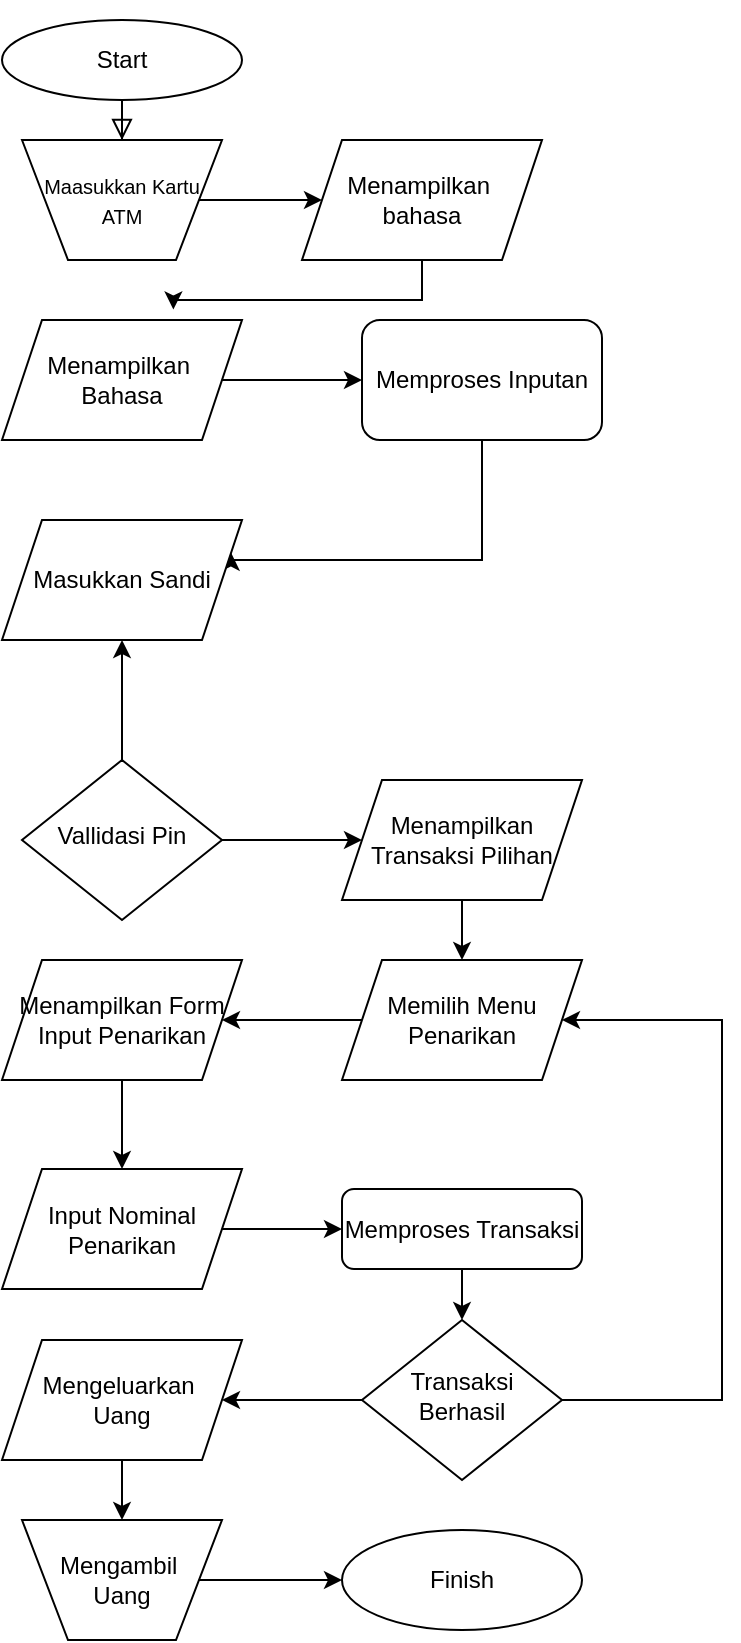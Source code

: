 <mxfile version="24.8.9">
  <diagram id="C5RBs43oDa-KdzZeNtuy" name="Page-1">
    <mxGraphModel dx="1909" dy="1013" grid="1" gridSize="10" guides="1" tooltips="1" connect="1" arrows="1" fold="1" page="1" pageScale="1" pageWidth="827" pageHeight="1169" math="0" shadow="0">
      <root>
        <mxCell id="WIyWlLk6GJQsqaUBKTNV-0" />
        <mxCell id="WIyWlLk6GJQsqaUBKTNV-1" parent="WIyWlLk6GJQsqaUBKTNV-0" />
        <mxCell id="-tpDOvceoSfhXDmf4ji8-16" value="" style="edgeStyle=orthogonalEdgeStyle;rounded=0;orthogonalLoop=1;jettySize=auto;html=1;" edge="1" parent="WIyWlLk6GJQsqaUBKTNV-1" source="WIyWlLk6GJQsqaUBKTNV-6" target="-tpDOvceoSfhXDmf4ji8-12">
          <mxGeometry relative="1" as="geometry" />
        </mxCell>
        <mxCell id="-tpDOvceoSfhXDmf4ji8-18" value="" style="edgeStyle=orthogonalEdgeStyle;rounded=0;orthogonalLoop=1;jettySize=auto;html=1;" edge="1" parent="WIyWlLk6GJQsqaUBKTNV-1" source="WIyWlLk6GJQsqaUBKTNV-6" target="-tpDOvceoSfhXDmf4ji8-17">
          <mxGeometry relative="1" as="geometry" />
        </mxCell>
        <mxCell id="WIyWlLk6GJQsqaUBKTNV-6" value="Vallidasi Pin" style="rhombus;whiteSpace=wrap;html=1;shadow=0;fontFamily=Helvetica;fontSize=12;align=center;strokeWidth=1;spacing=6;spacingTop=-4;" parent="WIyWlLk6GJQsqaUBKTNV-1" vertex="1">
          <mxGeometry x="170" y="380" width="100" height="80" as="geometry" />
        </mxCell>
        <mxCell id="-tpDOvceoSfhXDmf4ji8-27" value="" style="edgeStyle=orthogonalEdgeStyle;rounded=0;orthogonalLoop=1;jettySize=auto;html=1;" edge="1" parent="WIyWlLk6GJQsqaUBKTNV-1" source="WIyWlLk6GJQsqaUBKTNV-10" target="-tpDOvceoSfhXDmf4ji8-19">
          <mxGeometry relative="1" as="geometry">
            <mxPoint x="460" y="510" as="targetPoint" />
            <Array as="points">
              <mxPoint x="520" y="700" />
              <mxPoint x="520" y="510" />
            </Array>
          </mxGeometry>
        </mxCell>
        <mxCell id="-tpDOvceoSfhXDmf4ji8-30" value="" style="edgeStyle=orthogonalEdgeStyle;rounded=0;orthogonalLoop=1;jettySize=auto;html=1;" edge="1" parent="WIyWlLk6GJQsqaUBKTNV-1" source="WIyWlLk6GJQsqaUBKTNV-10" target="-tpDOvceoSfhXDmf4ji8-29">
          <mxGeometry relative="1" as="geometry" />
        </mxCell>
        <mxCell id="WIyWlLk6GJQsqaUBKTNV-10" value="Transaksi Berhasil" style="rhombus;whiteSpace=wrap;html=1;shadow=0;fontFamily=Helvetica;fontSize=12;align=center;strokeWidth=1;spacing=6;spacingTop=-4;" parent="WIyWlLk6GJQsqaUBKTNV-1" vertex="1">
          <mxGeometry x="340" y="660" width="100" height="80" as="geometry" />
        </mxCell>
        <mxCell id="-tpDOvceoSfhXDmf4ji8-28" value="" style="edgeStyle=orthogonalEdgeStyle;rounded=0;orthogonalLoop=1;jettySize=auto;html=1;" edge="1" parent="WIyWlLk6GJQsqaUBKTNV-1" source="WIyWlLk6GJQsqaUBKTNV-12" target="WIyWlLk6GJQsqaUBKTNV-10">
          <mxGeometry relative="1" as="geometry" />
        </mxCell>
        <mxCell id="WIyWlLk6GJQsqaUBKTNV-12" value="Memproses Transaksi" style="rounded=1;whiteSpace=wrap;html=1;fontSize=12;glass=0;strokeWidth=1;shadow=0;" parent="WIyWlLk6GJQsqaUBKTNV-1" vertex="1">
          <mxGeometry x="330" y="594.5" width="120" height="40" as="geometry" />
        </mxCell>
        <mxCell id="-tpDOvceoSfhXDmf4ji8-2" value="" style="rounded=0;html=1;jettySize=auto;orthogonalLoop=1;fontSize=11;endArrow=block;endFill=0;endSize=8;strokeWidth=1;shadow=0;labelBackgroundColor=none;edgeStyle=orthogonalEdgeStyle;" edge="1" parent="WIyWlLk6GJQsqaUBKTNV-1" source="-tpDOvceoSfhXDmf4ji8-35" target="-tpDOvceoSfhXDmf4ji8-1">
          <mxGeometry relative="1" as="geometry">
            <mxPoint x="220" y="40" as="sourcePoint" />
            <mxPoint x="220" y="170" as="targetPoint" />
          </mxGeometry>
        </mxCell>
        <mxCell id="-tpDOvceoSfhXDmf4ji8-4" value="" style="edgeStyle=orthogonalEdgeStyle;rounded=0;orthogonalLoop=1;jettySize=auto;html=1;" edge="1" parent="WIyWlLk6GJQsqaUBKTNV-1" source="-tpDOvceoSfhXDmf4ji8-1" target="-tpDOvceoSfhXDmf4ji8-3">
          <mxGeometry relative="1" as="geometry" />
        </mxCell>
        <mxCell id="-tpDOvceoSfhXDmf4ji8-1" value="&lt;font style=&quot;font-size: 10px;&quot;&gt;Maasukkan Kartu ATM&lt;/font&gt;" style="verticalLabelPosition=middle;verticalAlign=middle;html=1;shape=trapezoid;perimeter=trapezoidPerimeter;whiteSpace=wrap;size=0.23;arcSize=10;flipV=1;labelPosition=center;align=center;" vertex="1" parent="WIyWlLk6GJQsqaUBKTNV-1">
          <mxGeometry x="170" y="70" width="100" height="60" as="geometry" />
        </mxCell>
        <mxCell id="-tpDOvceoSfhXDmf4ji8-11" value="" style="edgeStyle=orthogonalEdgeStyle;rounded=0;orthogonalLoop=1;jettySize=auto;html=1;entryX=0.714;entryY=-0.088;entryDx=0;entryDy=0;entryPerimeter=0;" edge="1" parent="WIyWlLk6GJQsqaUBKTNV-1" source="-tpDOvceoSfhXDmf4ji8-3" target="-tpDOvceoSfhXDmf4ji8-7">
          <mxGeometry relative="1" as="geometry">
            <Array as="points">
              <mxPoint x="370" y="150" />
              <mxPoint x="246" y="150" />
            </Array>
          </mxGeometry>
        </mxCell>
        <mxCell id="-tpDOvceoSfhXDmf4ji8-3" value="Menampilkan&amp;nbsp;&lt;div&gt;bahasa&lt;/div&gt;" style="shape=parallelogram;perimeter=parallelogramPerimeter;whiteSpace=wrap;html=1;fixedSize=1;" vertex="1" parent="WIyWlLk6GJQsqaUBKTNV-1">
          <mxGeometry x="310" y="70" width="120" height="60" as="geometry" />
        </mxCell>
        <mxCell id="-tpDOvceoSfhXDmf4ji8-10" value="" style="edgeStyle=orthogonalEdgeStyle;rounded=0;orthogonalLoop=1;jettySize=auto;html=1;" edge="1" parent="WIyWlLk6GJQsqaUBKTNV-1" source="-tpDOvceoSfhXDmf4ji8-7" target="-tpDOvceoSfhXDmf4ji8-9">
          <mxGeometry relative="1" as="geometry" />
        </mxCell>
        <mxCell id="-tpDOvceoSfhXDmf4ji8-7" value="Menampilkan&amp;nbsp;&lt;div&gt;Bahasa&lt;/div&gt;" style="shape=parallelogram;perimeter=parallelogramPerimeter;whiteSpace=wrap;html=1;fixedSize=1;" vertex="1" parent="WIyWlLk6GJQsqaUBKTNV-1">
          <mxGeometry x="160" y="160" width="120" height="60" as="geometry" />
        </mxCell>
        <mxCell id="-tpDOvceoSfhXDmf4ji8-15" value="" style="edgeStyle=orthogonalEdgeStyle;rounded=0;orthogonalLoop=1;jettySize=auto;html=1;entryX=1;entryY=0.25;entryDx=0;entryDy=0;" edge="1" parent="WIyWlLk6GJQsqaUBKTNV-1" source="-tpDOvceoSfhXDmf4ji8-9" target="-tpDOvceoSfhXDmf4ji8-12">
          <mxGeometry relative="1" as="geometry">
            <Array as="points">
              <mxPoint x="400" y="280" />
              <mxPoint x="275" y="280" />
            </Array>
          </mxGeometry>
        </mxCell>
        <mxCell id="-tpDOvceoSfhXDmf4ji8-9" value="Memproses Inputan" style="rounded=1;whiteSpace=wrap;html=1;" vertex="1" parent="WIyWlLk6GJQsqaUBKTNV-1">
          <mxGeometry x="340" y="160" width="120" height="60" as="geometry" />
        </mxCell>
        <mxCell id="-tpDOvceoSfhXDmf4ji8-12" value="Masukkan Sandi" style="shape=parallelogram;perimeter=parallelogramPerimeter;whiteSpace=wrap;html=1;fixedSize=1;" vertex="1" parent="WIyWlLk6GJQsqaUBKTNV-1">
          <mxGeometry x="160" y="260" width="120" height="60" as="geometry" />
        </mxCell>
        <mxCell id="-tpDOvceoSfhXDmf4ji8-20" value="" style="edgeStyle=orthogonalEdgeStyle;rounded=0;orthogonalLoop=1;jettySize=auto;html=1;" edge="1" parent="WIyWlLk6GJQsqaUBKTNV-1" source="-tpDOvceoSfhXDmf4ji8-17" target="-tpDOvceoSfhXDmf4ji8-19">
          <mxGeometry relative="1" as="geometry" />
        </mxCell>
        <mxCell id="-tpDOvceoSfhXDmf4ji8-17" value="Menampilkan Transaksi Pilihan" style="shape=parallelogram;perimeter=parallelogramPerimeter;whiteSpace=wrap;html=1;fixedSize=1;" vertex="1" parent="WIyWlLk6GJQsqaUBKTNV-1">
          <mxGeometry x="330" y="390" width="120" height="60" as="geometry" />
        </mxCell>
        <mxCell id="-tpDOvceoSfhXDmf4ji8-22" value="" style="edgeStyle=orthogonalEdgeStyle;rounded=0;orthogonalLoop=1;jettySize=auto;html=1;" edge="1" parent="WIyWlLk6GJQsqaUBKTNV-1" source="-tpDOvceoSfhXDmf4ji8-19" target="-tpDOvceoSfhXDmf4ji8-21">
          <mxGeometry relative="1" as="geometry" />
        </mxCell>
        <mxCell id="-tpDOvceoSfhXDmf4ji8-19" value="Memilih Menu Penarikan" style="shape=parallelogram;perimeter=parallelogramPerimeter;whiteSpace=wrap;html=1;fixedSize=1;" vertex="1" parent="WIyWlLk6GJQsqaUBKTNV-1">
          <mxGeometry x="330" y="480" width="120" height="60" as="geometry" />
        </mxCell>
        <mxCell id="-tpDOvceoSfhXDmf4ji8-24" value="" style="edgeStyle=orthogonalEdgeStyle;rounded=0;orthogonalLoop=1;jettySize=auto;html=1;" edge="1" parent="WIyWlLk6GJQsqaUBKTNV-1" source="-tpDOvceoSfhXDmf4ji8-21" target="-tpDOvceoSfhXDmf4ji8-23">
          <mxGeometry relative="1" as="geometry" />
        </mxCell>
        <mxCell id="-tpDOvceoSfhXDmf4ji8-21" value="Menampilkan Form Input Penarikan" style="shape=parallelogram;perimeter=parallelogramPerimeter;whiteSpace=wrap;html=1;fixedSize=1;" vertex="1" parent="WIyWlLk6GJQsqaUBKTNV-1">
          <mxGeometry x="160" y="480" width="120" height="60" as="geometry" />
        </mxCell>
        <mxCell id="-tpDOvceoSfhXDmf4ji8-25" value="" style="edgeStyle=orthogonalEdgeStyle;rounded=0;orthogonalLoop=1;jettySize=auto;html=1;" edge="1" parent="WIyWlLk6GJQsqaUBKTNV-1" source="-tpDOvceoSfhXDmf4ji8-23" target="WIyWlLk6GJQsqaUBKTNV-12">
          <mxGeometry relative="1" as="geometry" />
        </mxCell>
        <mxCell id="-tpDOvceoSfhXDmf4ji8-23" value="Input Nominal Penarikan" style="shape=parallelogram;perimeter=parallelogramPerimeter;whiteSpace=wrap;html=1;fixedSize=1;" vertex="1" parent="WIyWlLk6GJQsqaUBKTNV-1">
          <mxGeometry x="160" y="584.5" width="120" height="60" as="geometry" />
        </mxCell>
        <mxCell id="-tpDOvceoSfhXDmf4ji8-32" value="" style="edgeStyle=orthogonalEdgeStyle;rounded=0;orthogonalLoop=1;jettySize=auto;html=1;" edge="1" parent="WIyWlLk6GJQsqaUBKTNV-1" source="-tpDOvceoSfhXDmf4ji8-29" target="-tpDOvceoSfhXDmf4ji8-31">
          <mxGeometry relative="1" as="geometry" />
        </mxCell>
        <mxCell id="-tpDOvceoSfhXDmf4ji8-29" value="Mengeluarkan&amp;nbsp;&lt;div&gt;Uang&lt;/div&gt;" style="shape=parallelogram;perimeter=parallelogramPerimeter;whiteSpace=wrap;html=1;fixedSize=1;" vertex="1" parent="WIyWlLk6GJQsqaUBKTNV-1">
          <mxGeometry x="160" y="670" width="120" height="60" as="geometry" />
        </mxCell>
        <mxCell id="-tpDOvceoSfhXDmf4ji8-34" value="" style="edgeStyle=orthogonalEdgeStyle;rounded=0;orthogonalLoop=1;jettySize=auto;html=1;" edge="1" parent="WIyWlLk6GJQsqaUBKTNV-1" source="-tpDOvceoSfhXDmf4ji8-31" target="-tpDOvceoSfhXDmf4ji8-33">
          <mxGeometry relative="1" as="geometry" />
        </mxCell>
        <mxCell id="-tpDOvceoSfhXDmf4ji8-31" value="Mengambil&amp;nbsp;&lt;div&gt;Uang&lt;/div&gt;" style="verticalLabelPosition=middle;verticalAlign=middle;html=1;shape=trapezoid;perimeter=trapezoidPerimeter;whiteSpace=wrap;size=0.23;arcSize=10;flipV=1;labelPosition=center;align=center;" vertex="1" parent="WIyWlLk6GJQsqaUBKTNV-1">
          <mxGeometry x="170" y="760" width="100" height="60" as="geometry" />
        </mxCell>
        <mxCell id="-tpDOvceoSfhXDmf4ji8-33" value="Finish" style="ellipse;whiteSpace=wrap;html=1;" vertex="1" parent="WIyWlLk6GJQsqaUBKTNV-1">
          <mxGeometry x="330" y="765" width="120" height="50" as="geometry" />
        </mxCell>
        <mxCell id="-tpDOvceoSfhXDmf4ji8-36" value="" style="rounded=0;html=1;jettySize=auto;orthogonalLoop=1;fontSize=11;endArrow=block;endFill=0;endSize=8;strokeWidth=1;shadow=0;labelBackgroundColor=none;edgeStyle=orthogonalEdgeStyle;" edge="1" parent="WIyWlLk6GJQsqaUBKTNV-1" target="-tpDOvceoSfhXDmf4ji8-35">
          <mxGeometry relative="1" as="geometry">
            <mxPoint x="220" y="40" as="sourcePoint" />
            <mxPoint x="220" y="70" as="targetPoint" />
          </mxGeometry>
        </mxCell>
        <mxCell id="-tpDOvceoSfhXDmf4ji8-35" value="Start" style="ellipse;whiteSpace=wrap;html=1;" vertex="1" parent="WIyWlLk6GJQsqaUBKTNV-1">
          <mxGeometry x="160" y="10" width="120" height="40" as="geometry" />
        </mxCell>
      </root>
    </mxGraphModel>
  </diagram>
</mxfile>
